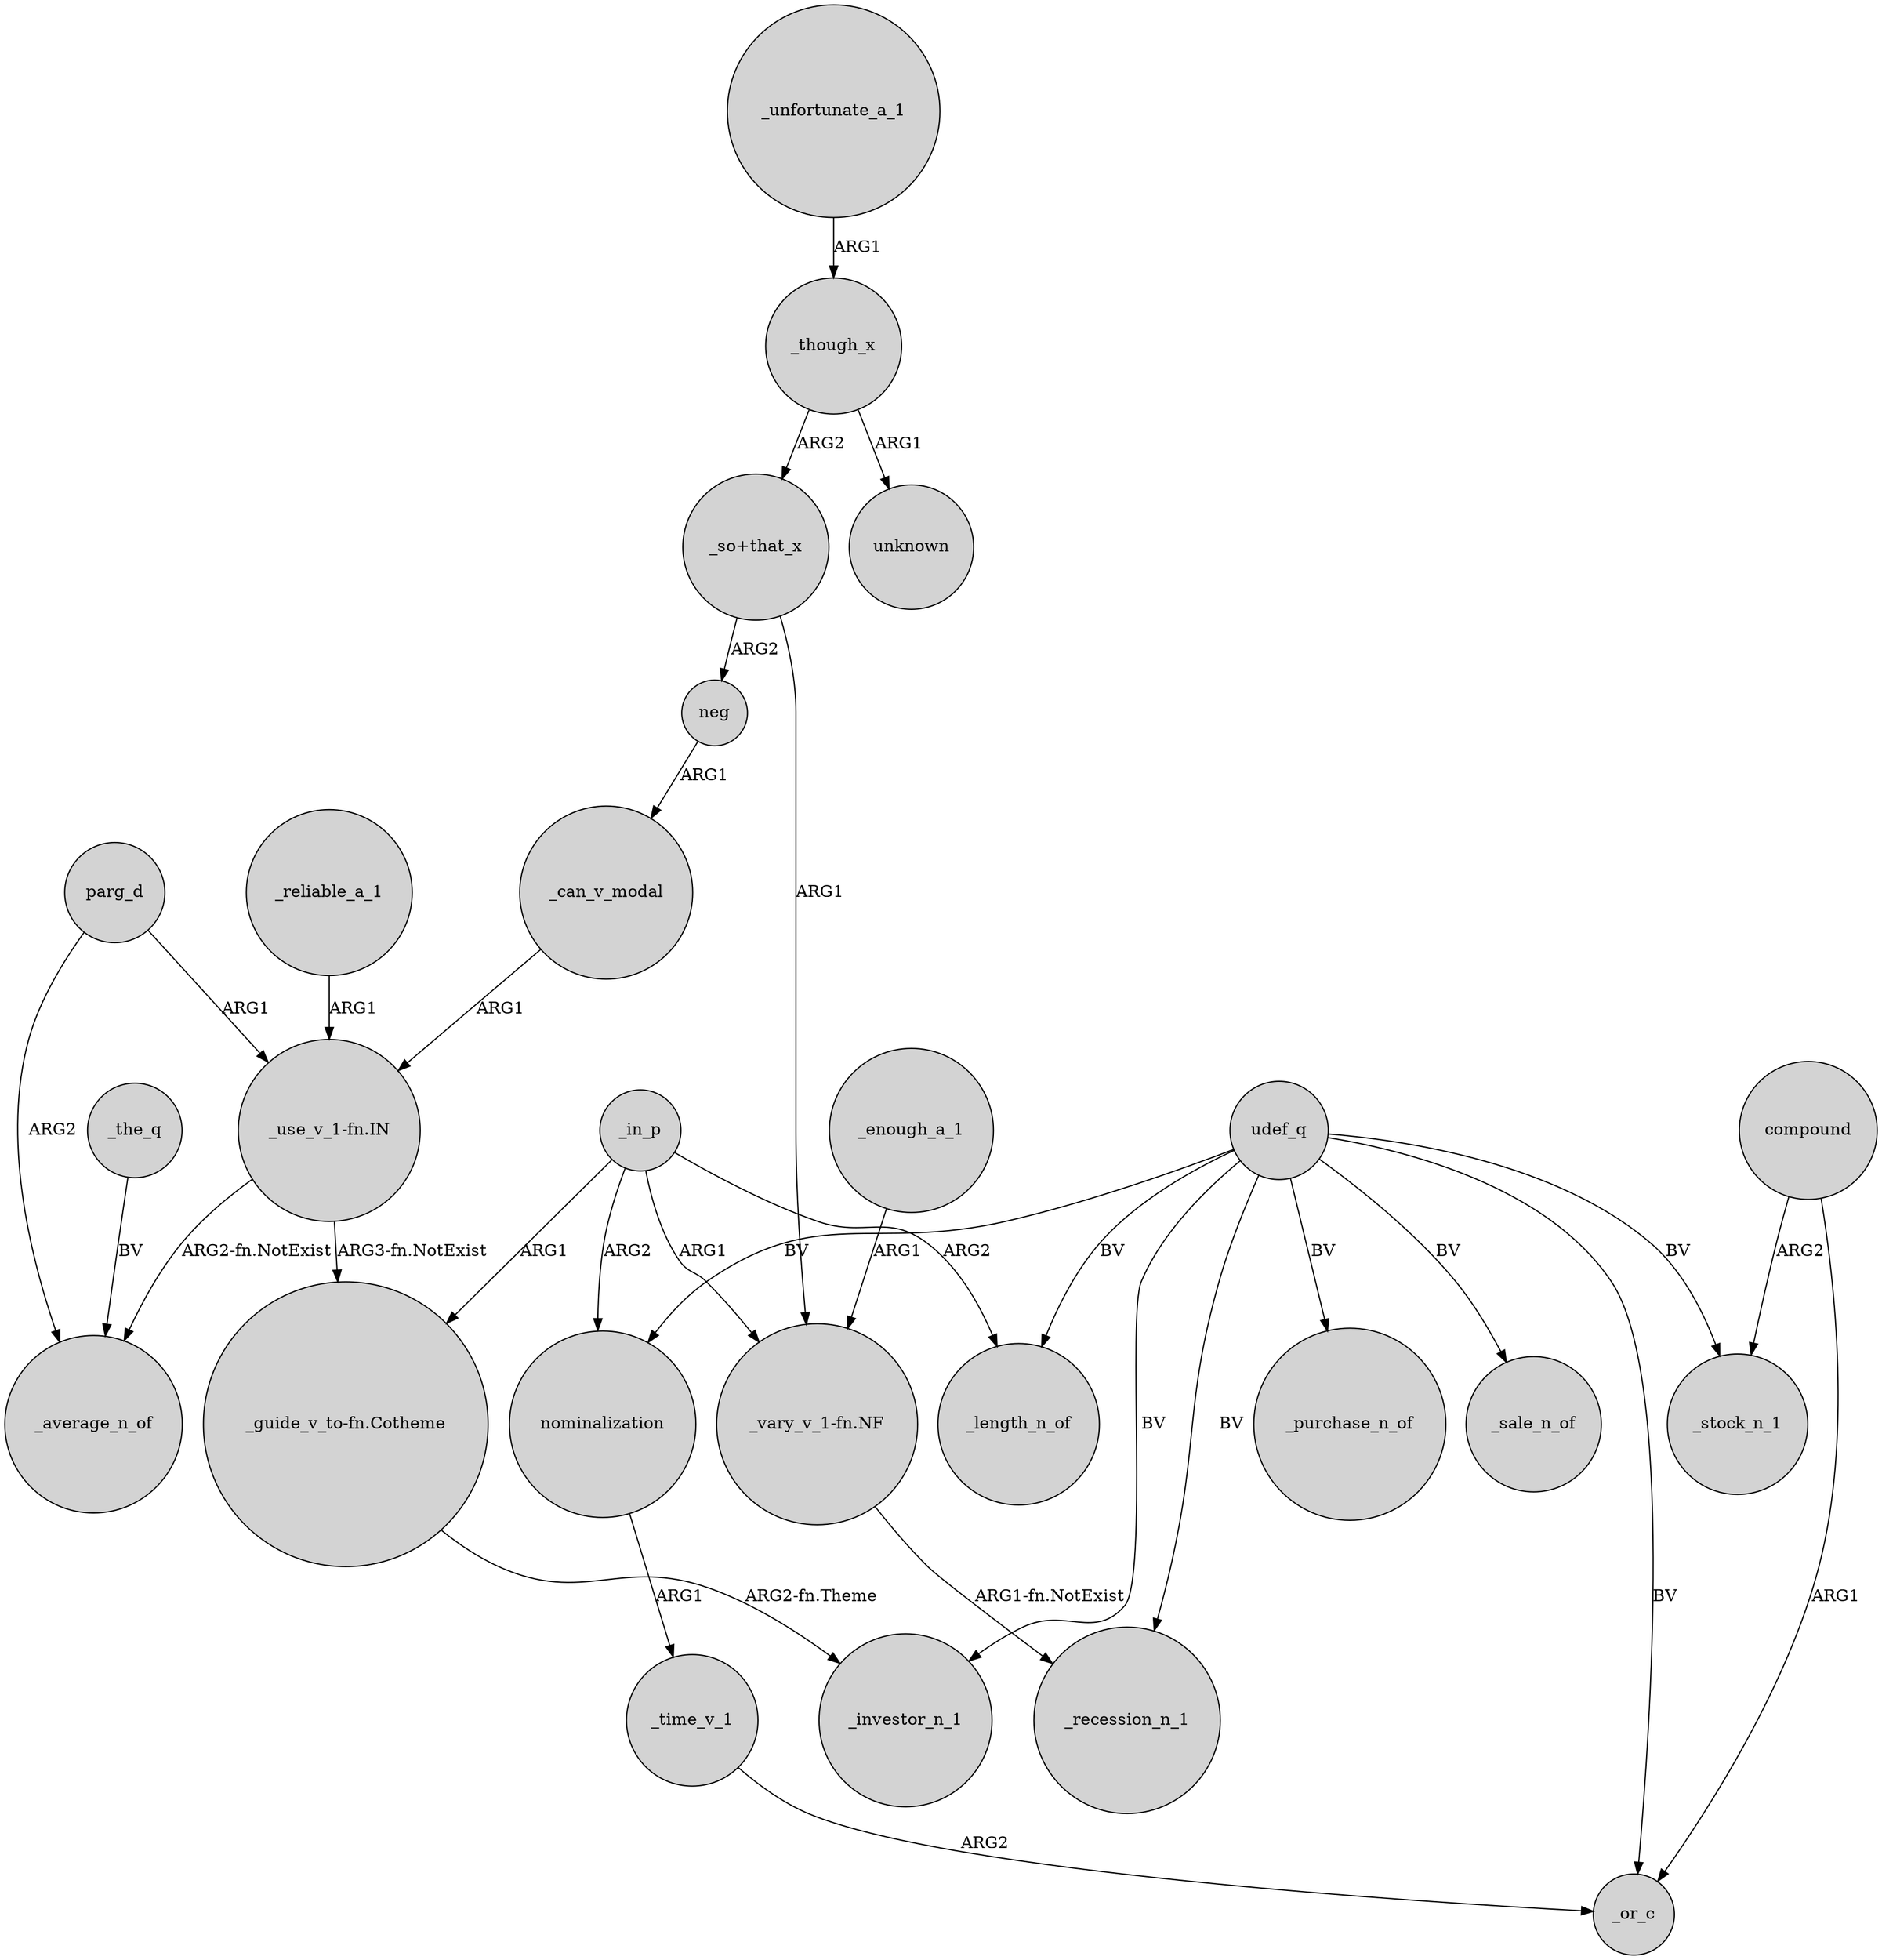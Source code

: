 digraph {
	node [shape=circle style=filled]
	udef_q -> _investor_n_1 [label=BV]
	udef_q -> _length_n_of [label=BV]
	"_use_v_1-fn.IN" -> "_guide_v_to-fn.Cotheme" [label="ARG3-fn.NotExist"]
	udef_q -> _purchase_n_of [label=BV]
	_enough_a_1 -> "_vary_v_1-fn.NF" [label=ARG1]
	_though_x -> "_so+that_x" [label=ARG2]
	nominalization -> _time_v_1 [label=ARG1]
	_though_x -> unknown [label=ARG1]
	"_so+that_x" -> neg [label=ARG2]
	compound -> _or_c [label=ARG1]
	udef_q -> _or_c [label=BV]
	"_vary_v_1-fn.NF" -> _recession_n_1 [label="ARG1-fn.NotExist"]
	_in_p -> "_vary_v_1-fn.NF" [label=ARG1]
	compound -> _stock_n_1 [label=ARG2]
	parg_d -> _average_n_of [label=ARG2]
	udef_q -> _stock_n_1 [label=BV]
	parg_d -> "_use_v_1-fn.IN" [label=ARG1]
	_the_q -> _average_n_of [label=BV]
	udef_q -> _recession_n_1 [label=BV]
	udef_q -> nominalization [label=BV]
	_unfortunate_a_1 -> _though_x [label=ARG1]
	_in_p -> "_guide_v_to-fn.Cotheme" [label=ARG1]
	_time_v_1 -> _or_c [label=ARG2]
	udef_q -> _sale_n_of [label=BV]
	"_use_v_1-fn.IN" -> _average_n_of [label="ARG2-fn.NotExist"]
	"_guide_v_to-fn.Cotheme" -> _investor_n_1 [label="ARG2-fn.Theme"]
	_in_p -> nominalization [label=ARG2]
	"_so+that_x" -> "_vary_v_1-fn.NF" [label=ARG1]
	_in_p -> _length_n_of [label=ARG2]
	_can_v_modal -> "_use_v_1-fn.IN" [label=ARG1]
	neg -> _can_v_modal [label=ARG1]
	_reliable_a_1 -> "_use_v_1-fn.IN" [label=ARG1]
}
